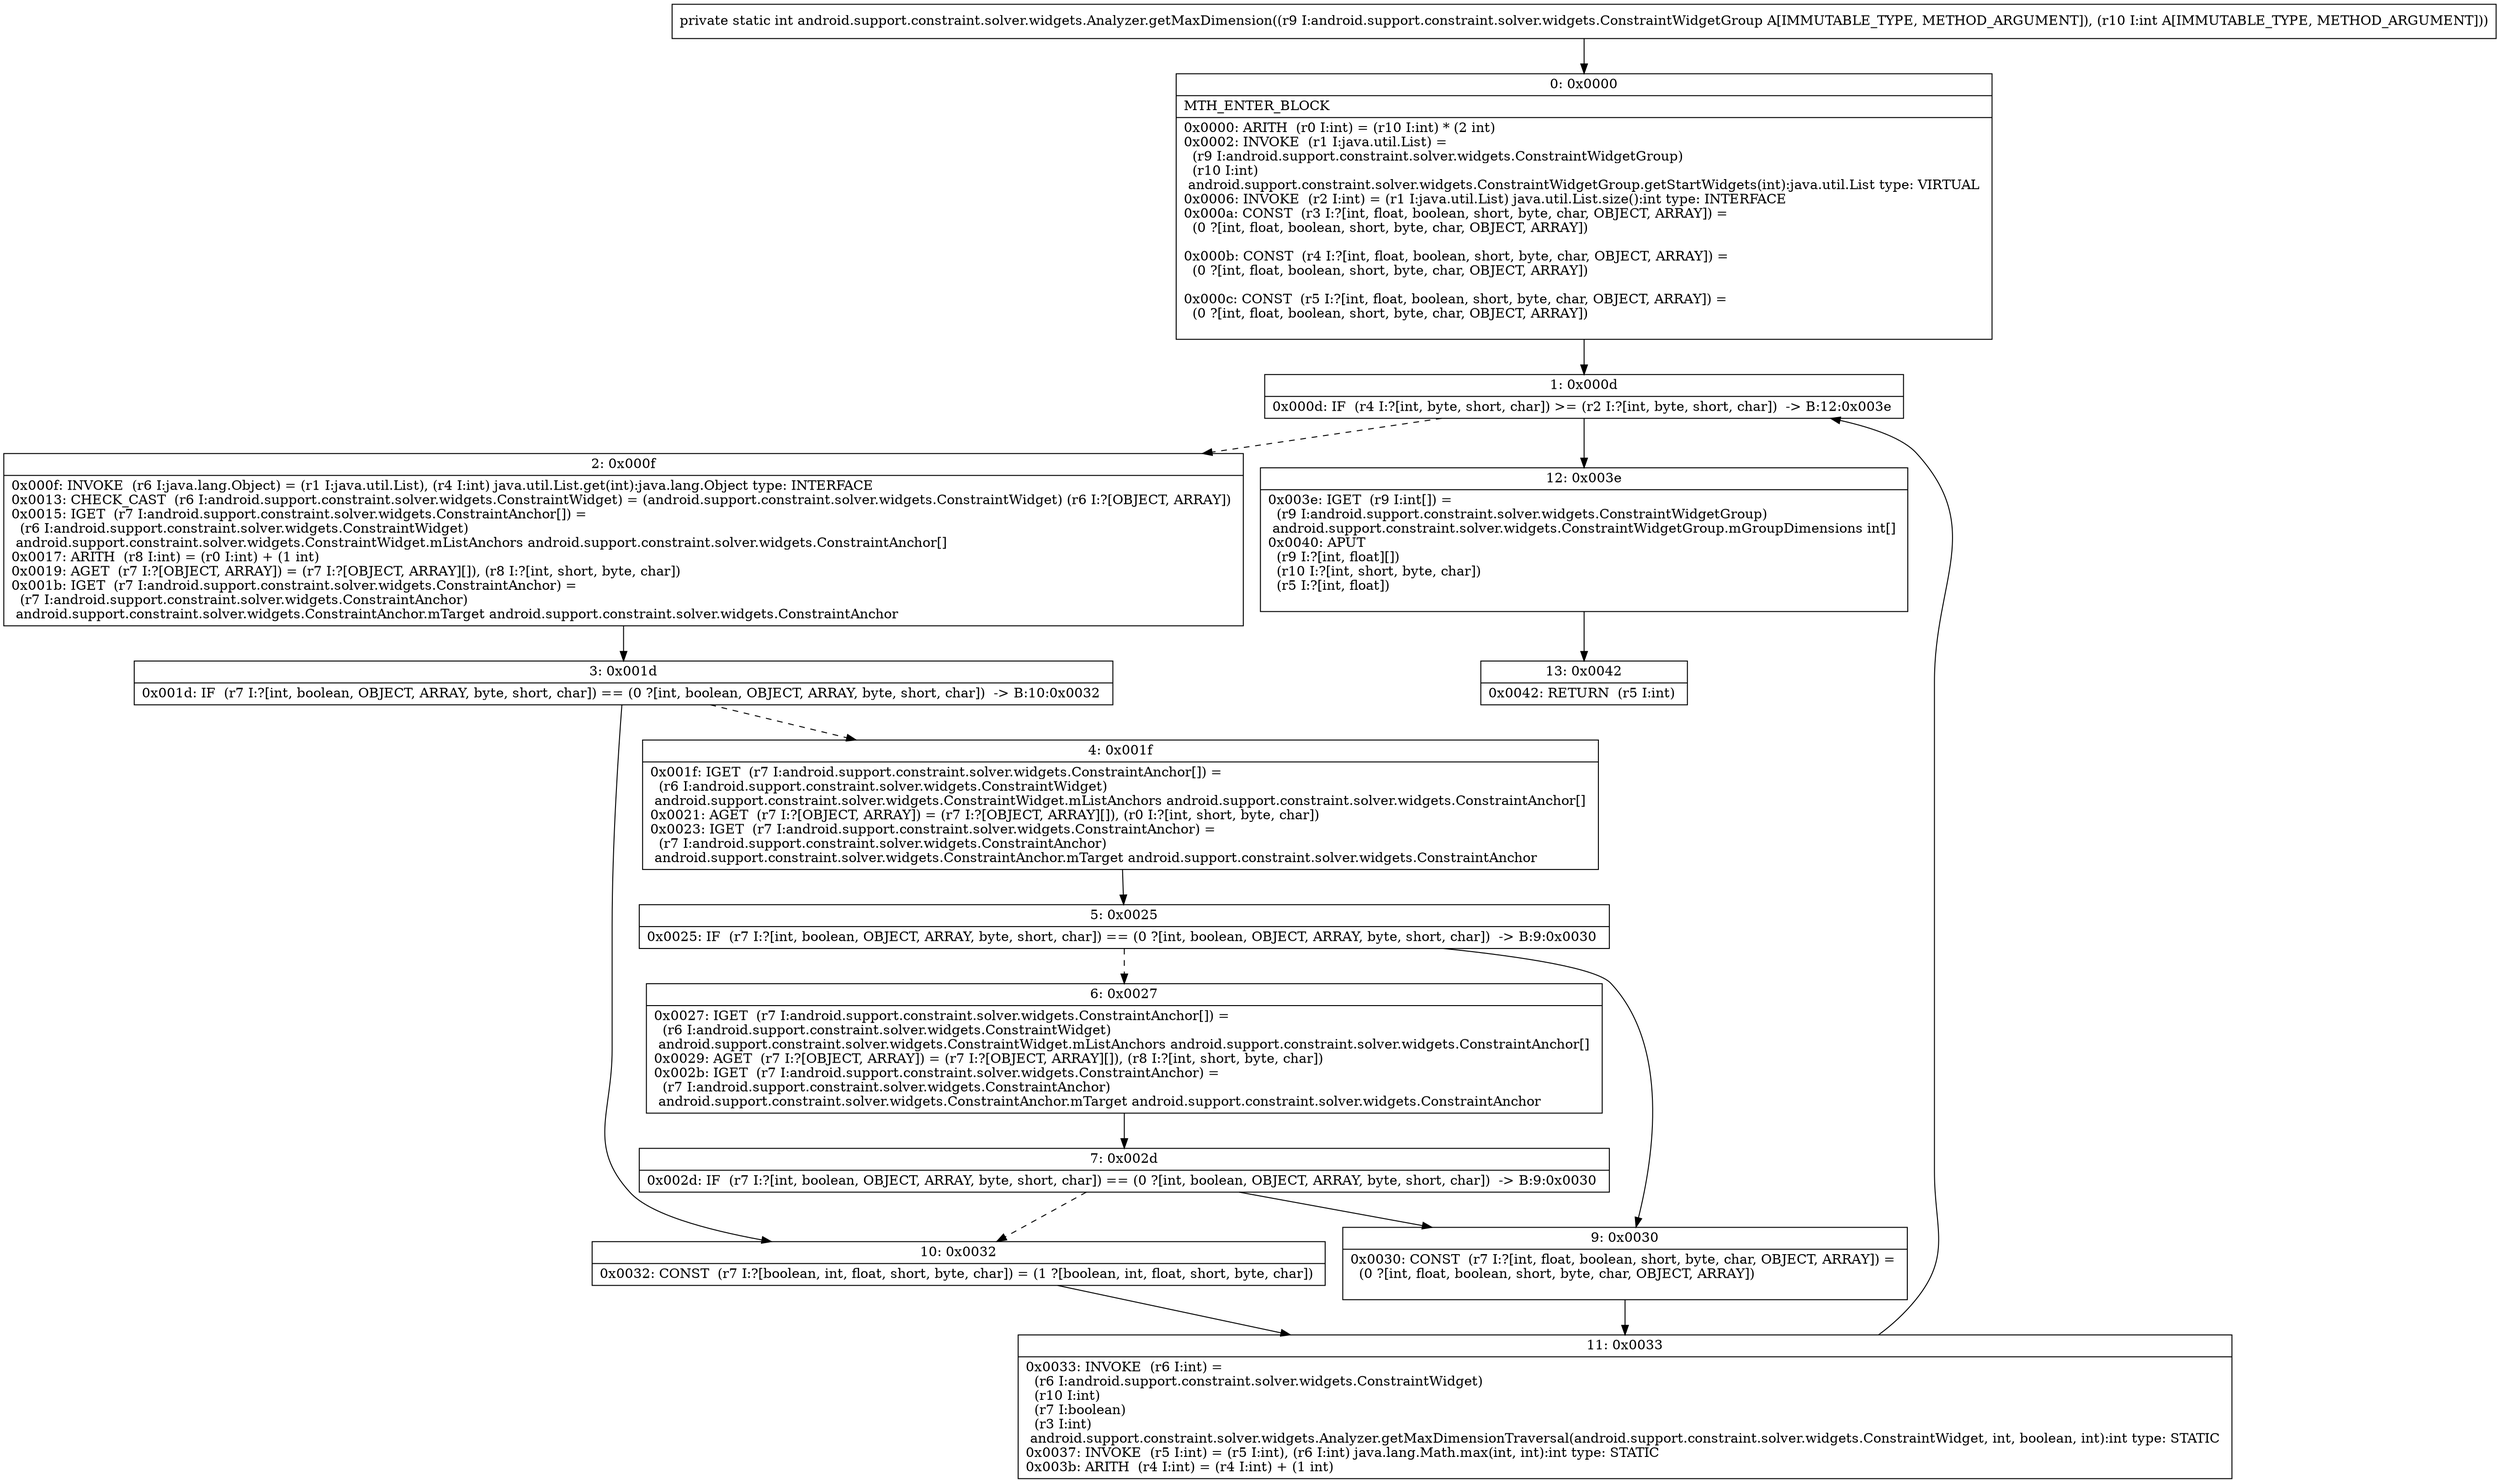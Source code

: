 digraph "CFG forandroid.support.constraint.solver.widgets.Analyzer.getMaxDimension(Landroid\/support\/constraint\/solver\/widgets\/ConstraintWidgetGroup;I)I" {
Node_0 [shape=record,label="{0\:\ 0x0000|MTH_ENTER_BLOCK\l|0x0000: ARITH  (r0 I:int) = (r10 I:int) * (2 int) \l0x0002: INVOKE  (r1 I:java.util.List) = \l  (r9 I:android.support.constraint.solver.widgets.ConstraintWidgetGroup)\l  (r10 I:int)\l android.support.constraint.solver.widgets.ConstraintWidgetGroup.getStartWidgets(int):java.util.List type: VIRTUAL \l0x0006: INVOKE  (r2 I:int) = (r1 I:java.util.List) java.util.List.size():int type: INTERFACE \l0x000a: CONST  (r3 I:?[int, float, boolean, short, byte, char, OBJECT, ARRAY]) = \l  (0 ?[int, float, boolean, short, byte, char, OBJECT, ARRAY])\l \l0x000b: CONST  (r4 I:?[int, float, boolean, short, byte, char, OBJECT, ARRAY]) = \l  (0 ?[int, float, boolean, short, byte, char, OBJECT, ARRAY])\l \l0x000c: CONST  (r5 I:?[int, float, boolean, short, byte, char, OBJECT, ARRAY]) = \l  (0 ?[int, float, boolean, short, byte, char, OBJECT, ARRAY])\l \l}"];
Node_1 [shape=record,label="{1\:\ 0x000d|0x000d: IF  (r4 I:?[int, byte, short, char]) \>= (r2 I:?[int, byte, short, char])  \-\> B:12:0x003e \l}"];
Node_2 [shape=record,label="{2\:\ 0x000f|0x000f: INVOKE  (r6 I:java.lang.Object) = (r1 I:java.util.List), (r4 I:int) java.util.List.get(int):java.lang.Object type: INTERFACE \l0x0013: CHECK_CAST  (r6 I:android.support.constraint.solver.widgets.ConstraintWidget) = (android.support.constraint.solver.widgets.ConstraintWidget) (r6 I:?[OBJECT, ARRAY]) \l0x0015: IGET  (r7 I:android.support.constraint.solver.widgets.ConstraintAnchor[]) = \l  (r6 I:android.support.constraint.solver.widgets.ConstraintWidget)\l android.support.constraint.solver.widgets.ConstraintWidget.mListAnchors android.support.constraint.solver.widgets.ConstraintAnchor[] \l0x0017: ARITH  (r8 I:int) = (r0 I:int) + (1 int) \l0x0019: AGET  (r7 I:?[OBJECT, ARRAY]) = (r7 I:?[OBJECT, ARRAY][]), (r8 I:?[int, short, byte, char]) \l0x001b: IGET  (r7 I:android.support.constraint.solver.widgets.ConstraintAnchor) = \l  (r7 I:android.support.constraint.solver.widgets.ConstraintAnchor)\l android.support.constraint.solver.widgets.ConstraintAnchor.mTarget android.support.constraint.solver.widgets.ConstraintAnchor \l}"];
Node_3 [shape=record,label="{3\:\ 0x001d|0x001d: IF  (r7 I:?[int, boolean, OBJECT, ARRAY, byte, short, char]) == (0 ?[int, boolean, OBJECT, ARRAY, byte, short, char])  \-\> B:10:0x0032 \l}"];
Node_4 [shape=record,label="{4\:\ 0x001f|0x001f: IGET  (r7 I:android.support.constraint.solver.widgets.ConstraintAnchor[]) = \l  (r6 I:android.support.constraint.solver.widgets.ConstraintWidget)\l android.support.constraint.solver.widgets.ConstraintWidget.mListAnchors android.support.constraint.solver.widgets.ConstraintAnchor[] \l0x0021: AGET  (r7 I:?[OBJECT, ARRAY]) = (r7 I:?[OBJECT, ARRAY][]), (r0 I:?[int, short, byte, char]) \l0x0023: IGET  (r7 I:android.support.constraint.solver.widgets.ConstraintAnchor) = \l  (r7 I:android.support.constraint.solver.widgets.ConstraintAnchor)\l android.support.constraint.solver.widgets.ConstraintAnchor.mTarget android.support.constraint.solver.widgets.ConstraintAnchor \l}"];
Node_5 [shape=record,label="{5\:\ 0x0025|0x0025: IF  (r7 I:?[int, boolean, OBJECT, ARRAY, byte, short, char]) == (0 ?[int, boolean, OBJECT, ARRAY, byte, short, char])  \-\> B:9:0x0030 \l}"];
Node_6 [shape=record,label="{6\:\ 0x0027|0x0027: IGET  (r7 I:android.support.constraint.solver.widgets.ConstraintAnchor[]) = \l  (r6 I:android.support.constraint.solver.widgets.ConstraintWidget)\l android.support.constraint.solver.widgets.ConstraintWidget.mListAnchors android.support.constraint.solver.widgets.ConstraintAnchor[] \l0x0029: AGET  (r7 I:?[OBJECT, ARRAY]) = (r7 I:?[OBJECT, ARRAY][]), (r8 I:?[int, short, byte, char]) \l0x002b: IGET  (r7 I:android.support.constraint.solver.widgets.ConstraintAnchor) = \l  (r7 I:android.support.constraint.solver.widgets.ConstraintAnchor)\l android.support.constraint.solver.widgets.ConstraintAnchor.mTarget android.support.constraint.solver.widgets.ConstraintAnchor \l}"];
Node_7 [shape=record,label="{7\:\ 0x002d|0x002d: IF  (r7 I:?[int, boolean, OBJECT, ARRAY, byte, short, char]) == (0 ?[int, boolean, OBJECT, ARRAY, byte, short, char])  \-\> B:9:0x0030 \l}"];
Node_9 [shape=record,label="{9\:\ 0x0030|0x0030: CONST  (r7 I:?[int, float, boolean, short, byte, char, OBJECT, ARRAY]) = \l  (0 ?[int, float, boolean, short, byte, char, OBJECT, ARRAY])\l \l}"];
Node_10 [shape=record,label="{10\:\ 0x0032|0x0032: CONST  (r7 I:?[boolean, int, float, short, byte, char]) = (1 ?[boolean, int, float, short, byte, char]) \l}"];
Node_11 [shape=record,label="{11\:\ 0x0033|0x0033: INVOKE  (r6 I:int) = \l  (r6 I:android.support.constraint.solver.widgets.ConstraintWidget)\l  (r10 I:int)\l  (r7 I:boolean)\l  (r3 I:int)\l android.support.constraint.solver.widgets.Analyzer.getMaxDimensionTraversal(android.support.constraint.solver.widgets.ConstraintWidget, int, boolean, int):int type: STATIC \l0x0037: INVOKE  (r5 I:int) = (r5 I:int), (r6 I:int) java.lang.Math.max(int, int):int type: STATIC \l0x003b: ARITH  (r4 I:int) = (r4 I:int) + (1 int) \l}"];
Node_12 [shape=record,label="{12\:\ 0x003e|0x003e: IGET  (r9 I:int[]) = \l  (r9 I:android.support.constraint.solver.widgets.ConstraintWidgetGroup)\l android.support.constraint.solver.widgets.ConstraintWidgetGroup.mGroupDimensions int[] \l0x0040: APUT  \l  (r9 I:?[int, float][])\l  (r10 I:?[int, short, byte, char])\l  (r5 I:?[int, float])\l \l}"];
Node_13 [shape=record,label="{13\:\ 0x0042|0x0042: RETURN  (r5 I:int) \l}"];
MethodNode[shape=record,label="{private static int android.support.constraint.solver.widgets.Analyzer.getMaxDimension((r9 I:android.support.constraint.solver.widgets.ConstraintWidgetGroup A[IMMUTABLE_TYPE, METHOD_ARGUMENT]), (r10 I:int A[IMMUTABLE_TYPE, METHOD_ARGUMENT])) }"];
MethodNode -> Node_0;
Node_0 -> Node_1;
Node_1 -> Node_2[style=dashed];
Node_1 -> Node_12;
Node_2 -> Node_3;
Node_3 -> Node_4[style=dashed];
Node_3 -> Node_10;
Node_4 -> Node_5;
Node_5 -> Node_6[style=dashed];
Node_5 -> Node_9;
Node_6 -> Node_7;
Node_7 -> Node_9;
Node_7 -> Node_10[style=dashed];
Node_9 -> Node_11;
Node_10 -> Node_11;
Node_11 -> Node_1;
Node_12 -> Node_13;
}

